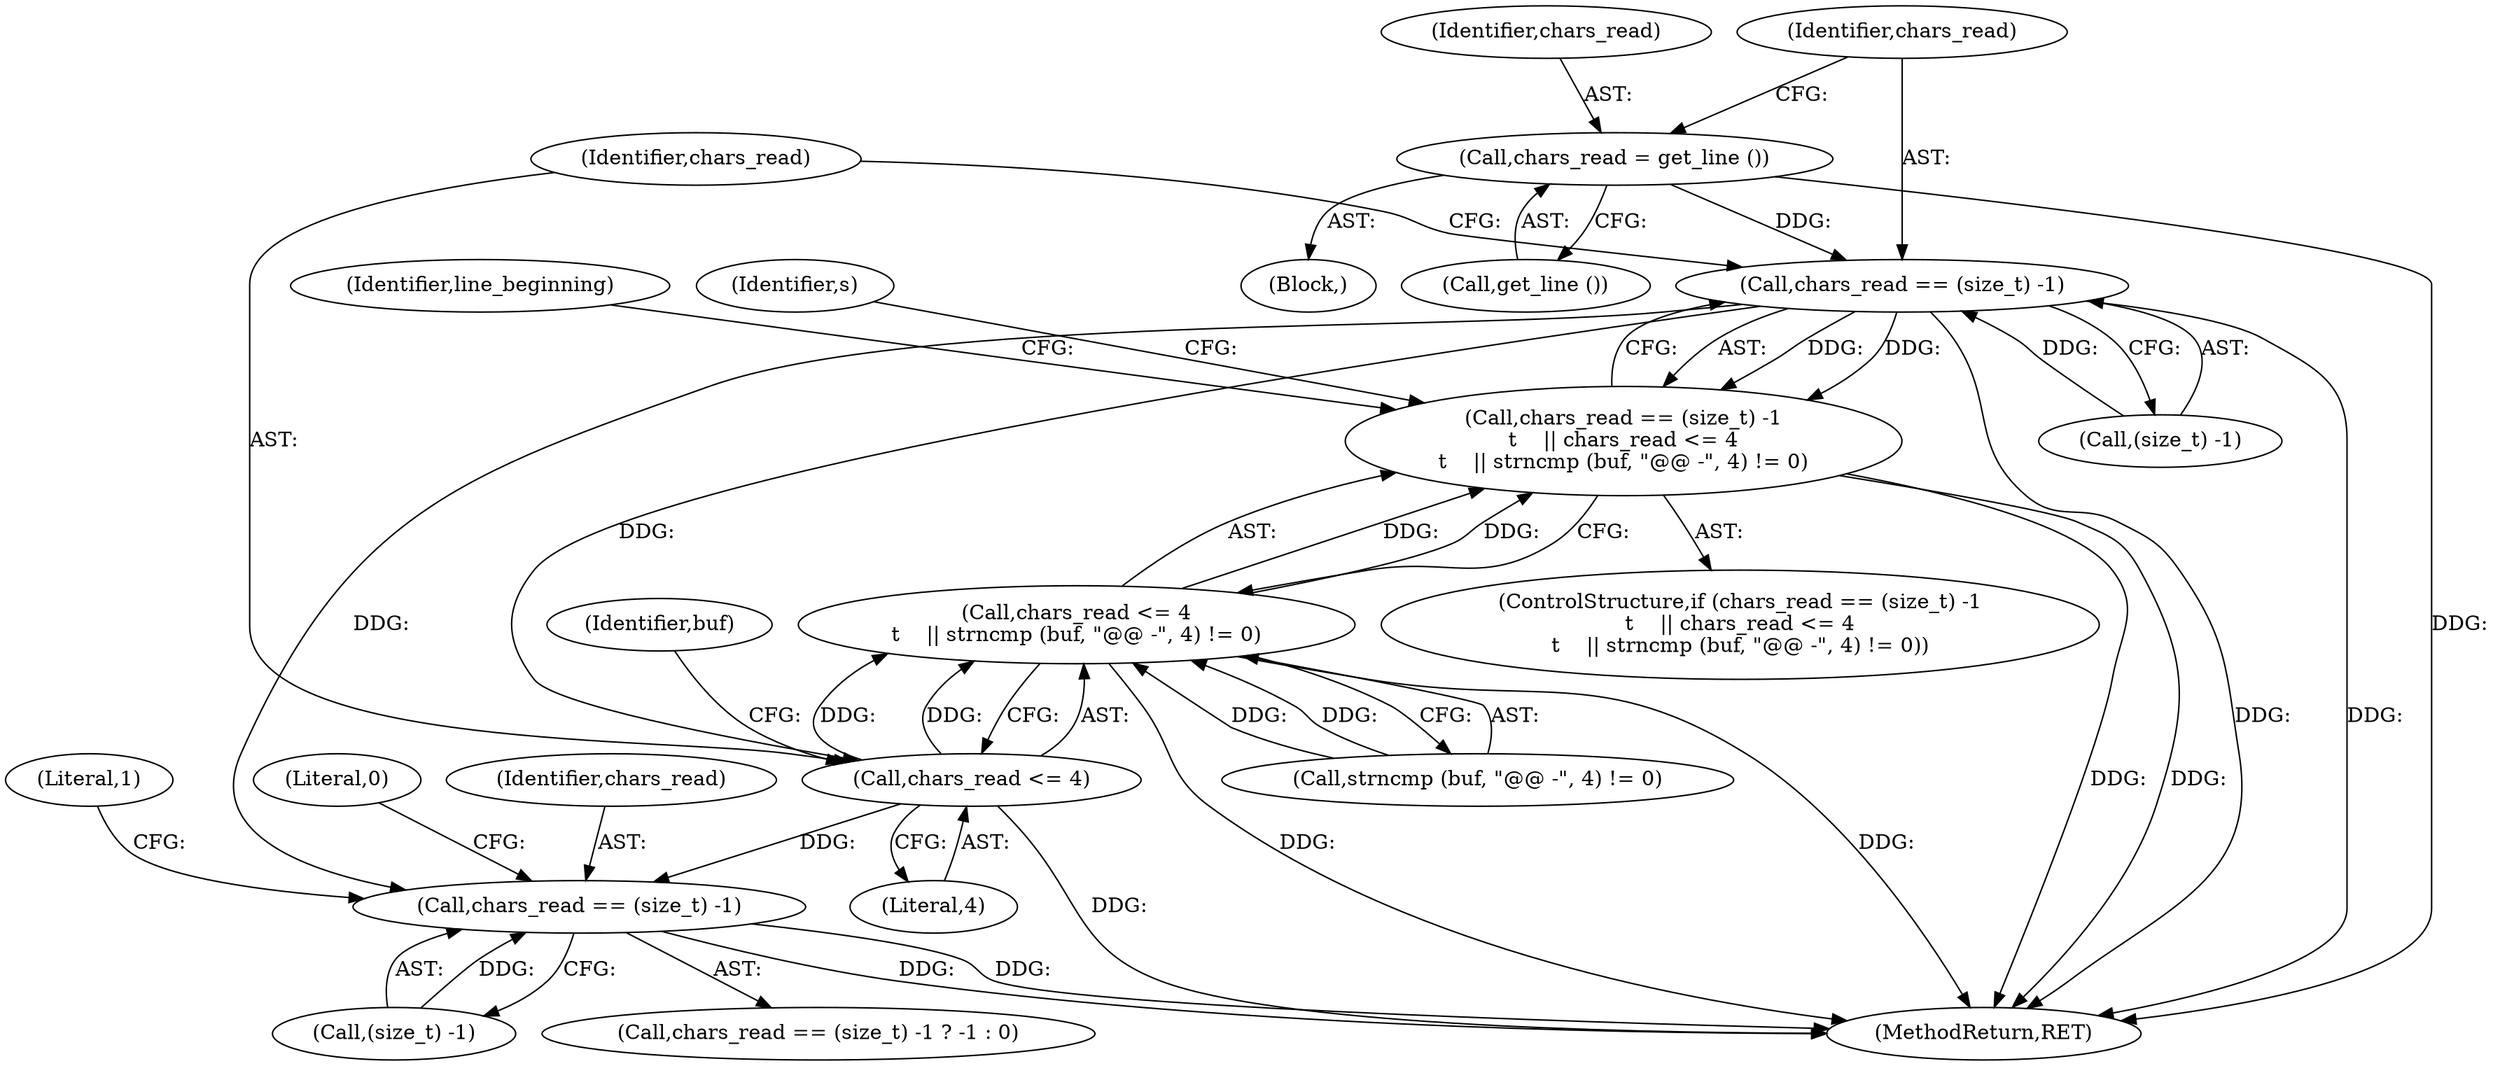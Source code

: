 digraph "0_savannah_0c08d7a902c6fdd49b704623a12d8d672ef18944@API" {
"1001557" [label="(Call,chars_read = get_line ())"];
"1001562" [label="(Call,chars_read == (size_t) -1)"];
"1001561" [label="(Call,chars_read == (size_t) -1\n\t    || chars_read <= 4\n\t    || strncmp (buf, \"@@ -\", 4) != 0)"];
"1001569" [label="(Call,chars_read <= 4)"];
"1001568" [label="(Call,chars_read <= 4\n\t    || strncmp (buf, \"@@ -\", 4) != 0)"];
"1001584" [label="(Call,chars_read == (size_t) -1)"];
"1001545" [label="(Block,)"];
"1001559" [label="(Call,get_line ())"];
"1001592" [label="(Literal,0)"];
"1001586" [label="(Call,(size_t) -1)"];
"1002772" [label="(MethodReturn,RET)"];
"1001568" [label="(Call,chars_read <= 4\n\t    || strncmp (buf, \"@@ -\", 4) != 0)"];
"1001574" [label="(Identifier,buf)"];
"1001585" [label="(Identifier,chars_read)"];
"1001569" [label="(Call,chars_read <= 4)"];
"1001584" [label="(Call,chars_read == (size_t) -1)"];
"1001570" [label="(Identifier,chars_read)"];
"1001572" [label="(Call,strncmp (buf, \"@@ -\", 4) != 0)"];
"1001580" [label="(Identifier,line_beginning)"];
"1001560" [label="(ControlStructure,if (chars_read == (size_t) -1\n\t    || chars_read <= 4\n\t    || strncmp (buf, \"@@ -\", 4) != 0))"];
"1001557" [label="(Call,chars_read = get_line ())"];
"1001562" [label="(Call,chars_read == (size_t) -1)"];
"1001563" [label="(Identifier,chars_read)"];
"1001558" [label="(Identifier,chars_read)"];
"1001571" [label="(Literal,4)"];
"1001583" [label="(Call,chars_read == (size_t) -1 ? -1 : 0)"];
"1001594" [label="(Identifier,s)"];
"1001564" [label="(Call,(size_t) -1)"];
"1001591" [label="(Literal,1)"];
"1001561" [label="(Call,chars_read == (size_t) -1\n\t    || chars_read <= 4\n\t    || strncmp (buf, \"@@ -\", 4) != 0)"];
"1001557" -> "1001545"  [label="AST: "];
"1001557" -> "1001559"  [label="CFG: "];
"1001558" -> "1001557"  [label="AST: "];
"1001559" -> "1001557"  [label="AST: "];
"1001563" -> "1001557"  [label="CFG: "];
"1001557" -> "1002772"  [label="DDG: "];
"1001557" -> "1001562"  [label="DDG: "];
"1001562" -> "1001561"  [label="AST: "];
"1001562" -> "1001564"  [label="CFG: "];
"1001563" -> "1001562"  [label="AST: "];
"1001564" -> "1001562"  [label="AST: "];
"1001570" -> "1001562"  [label="CFG: "];
"1001561" -> "1001562"  [label="CFG: "];
"1001562" -> "1002772"  [label="DDG: "];
"1001562" -> "1002772"  [label="DDG: "];
"1001562" -> "1001561"  [label="DDG: "];
"1001562" -> "1001561"  [label="DDG: "];
"1001564" -> "1001562"  [label="DDG: "];
"1001562" -> "1001569"  [label="DDG: "];
"1001562" -> "1001584"  [label="DDG: "];
"1001561" -> "1001560"  [label="AST: "];
"1001561" -> "1001568"  [label="CFG: "];
"1001568" -> "1001561"  [label="AST: "];
"1001580" -> "1001561"  [label="CFG: "];
"1001594" -> "1001561"  [label="CFG: "];
"1001561" -> "1002772"  [label="DDG: "];
"1001561" -> "1002772"  [label="DDG: "];
"1001568" -> "1001561"  [label="DDG: "];
"1001568" -> "1001561"  [label="DDG: "];
"1001569" -> "1001568"  [label="AST: "];
"1001569" -> "1001571"  [label="CFG: "];
"1001570" -> "1001569"  [label="AST: "];
"1001571" -> "1001569"  [label="AST: "];
"1001574" -> "1001569"  [label="CFG: "];
"1001568" -> "1001569"  [label="CFG: "];
"1001569" -> "1002772"  [label="DDG: "];
"1001569" -> "1001568"  [label="DDG: "];
"1001569" -> "1001568"  [label="DDG: "];
"1001569" -> "1001584"  [label="DDG: "];
"1001568" -> "1001572"  [label="CFG: "];
"1001572" -> "1001568"  [label="AST: "];
"1001568" -> "1002772"  [label="DDG: "];
"1001568" -> "1002772"  [label="DDG: "];
"1001572" -> "1001568"  [label="DDG: "];
"1001572" -> "1001568"  [label="DDG: "];
"1001584" -> "1001583"  [label="AST: "];
"1001584" -> "1001586"  [label="CFG: "];
"1001585" -> "1001584"  [label="AST: "];
"1001586" -> "1001584"  [label="AST: "];
"1001591" -> "1001584"  [label="CFG: "];
"1001592" -> "1001584"  [label="CFG: "];
"1001584" -> "1002772"  [label="DDG: "];
"1001584" -> "1002772"  [label="DDG: "];
"1001586" -> "1001584"  [label="DDG: "];
}
